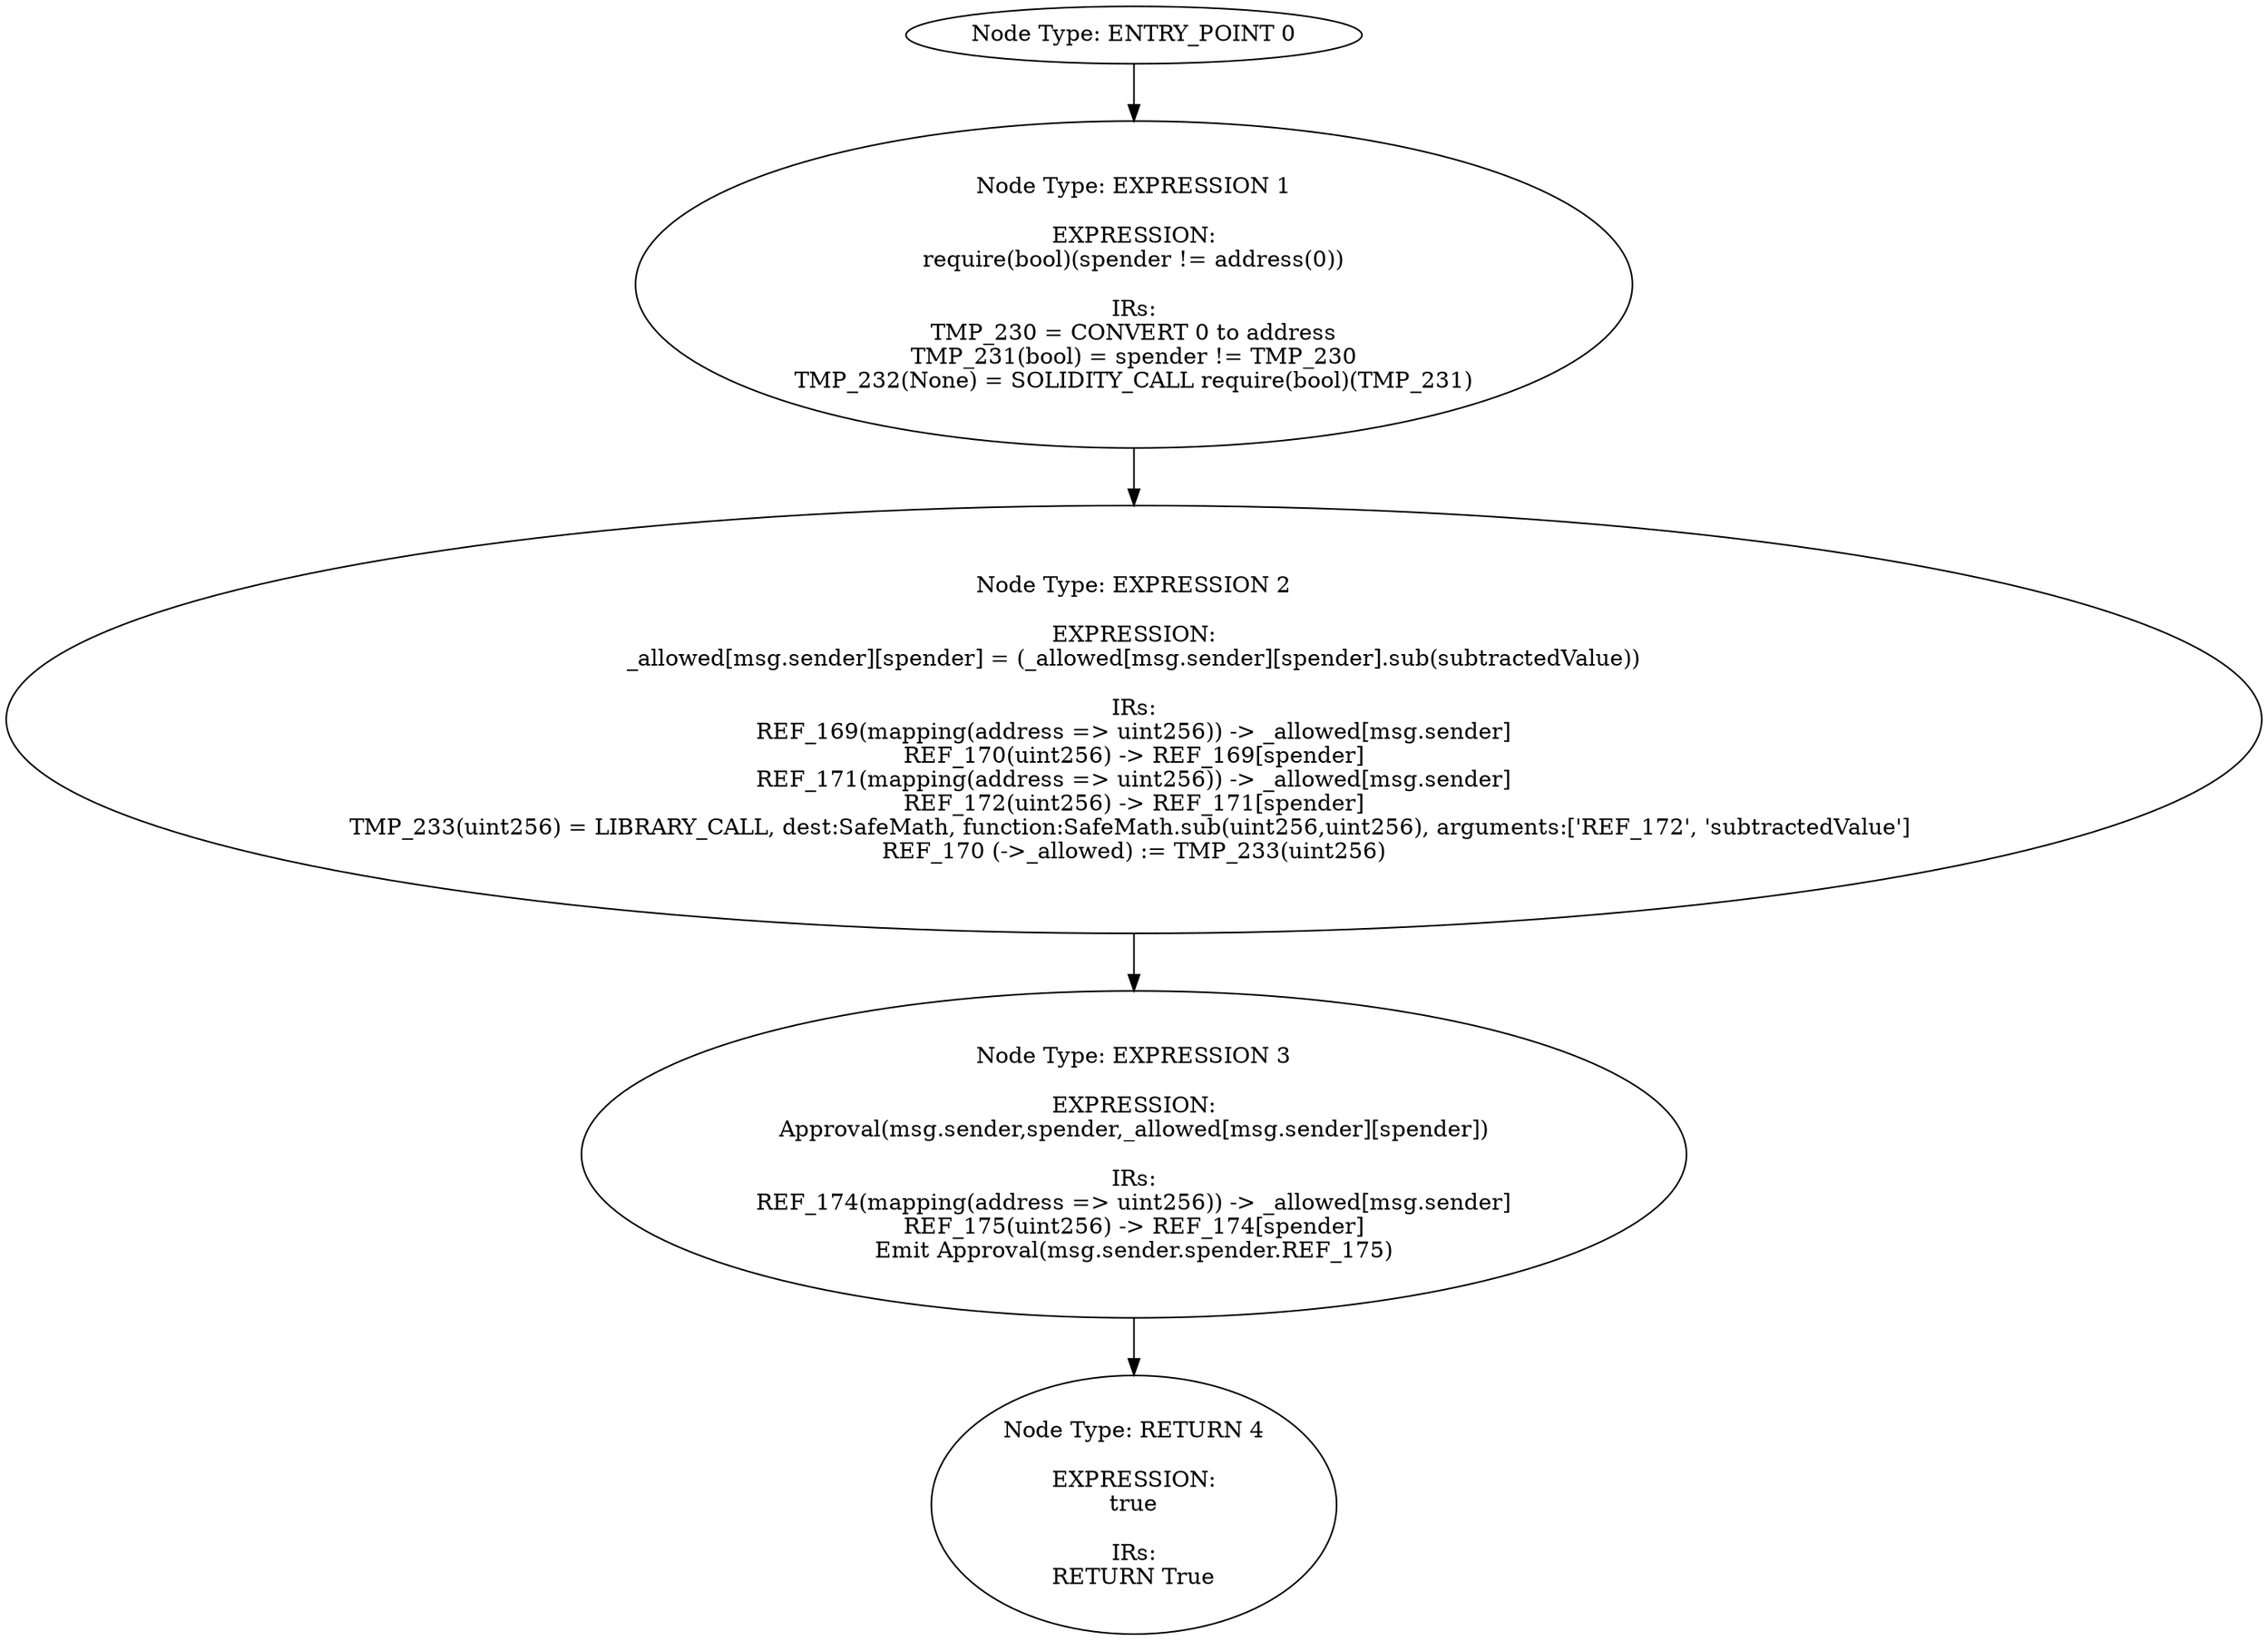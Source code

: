 digraph{
0[label="Node Type: ENTRY_POINT 0
"];
0->1;
1[label="Node Type: EXPRESSION 1

EXPRESSION:
require(bool)(spender != address(0))

IRs:
TMP_230 = CONVERT 0 to address
TMP_231(bool) = spender != TMP_230
TMP_232(None) = SOLIDITY_CALL require(bool)(TMP_231)"];
1->2;
2[label="Node Type: EXPRESSION 2

EXPRESSION:
_allowed[msg.sender][spender] = (_allowed[msg.sender][spender].sub(subtractedValue))

IRs:
REF_169(mapping(address => uint256)) -> _allowed[msg.sender]
REF_170(uint256) -> REF_169[spender]
REF_171(mapping(address => uint256)) -> _allowed[msg.sender]
REF_172(uint256) -> REF_171[spender]
TMP_233(uint256) = LIBRARY_CALL, dest:SafeMath, function:SafeMath.sub(uint256,uint256), arguments:['REF_172', 'subtractedValue'] 
REF_170 (->_allowed) := TMP_233(uint256)"];
2->3;
3[label="Node Type: EXPRESSION 3

EXPRESSION:
Approval(msg.sender,spender,_allowed[msg.sender][spender])

IRs:
REF_174(mapping(address => uint256)) -> _allowed[msg.sender]
REF_175(uint256) -> REF_174[spender]
Emit Approval(msg.sender.spender.REF_175)"];
3->4;
4[label="Node Type: RETURN 4

EXPRESSION:
true

IRs:
RETURN True"];
}
